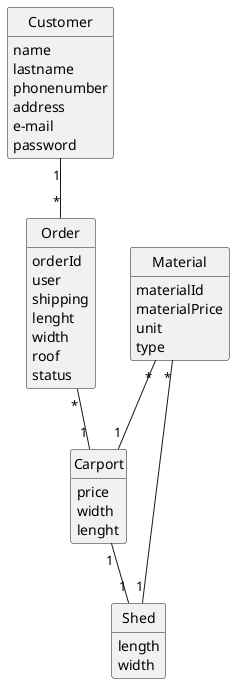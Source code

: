 @startuml
'https://plantuml.com/class-diagram
hide circle
hide methods

class Material
{
materialId
materialPrice
unit
type

}

class Customer
{
name
lastname
phonenumber
address
e-mail
password
}



class Order
{
orderId
user
shipping
lenght
width
roof
status
}

class Carport
{
price
width
lenght
}

class Shed
{
length
width
}


Customer "1" -- "*" Order
Order "*" -- "1" Carport
Carport "1" -- "1" Shed
Material "*" -- "1" Carport
Material "*" -- "1" Shed




@enduml